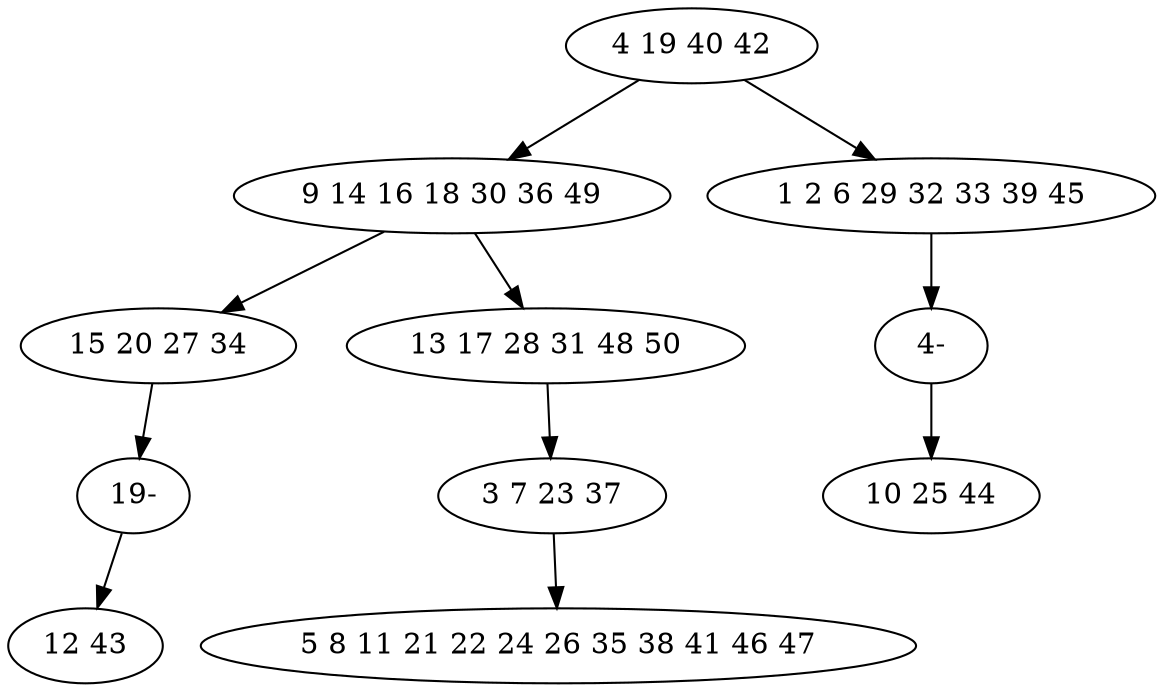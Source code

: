 digraph true_tree {
	"0" -> "1"
	"1" -> "2"
	"0" -> "3"
	"1" -> "4"
	"2" -> "10"
	"4" -> "6"
	"6" -> "7"
	"3" -> "9"
	"9" -> "8"
	"10" -> "5"
	"0" [label="4 19 40 42"];
	"1" [label="9 14 16 18 30 36 49"];
	"2" [label="15 20 27 34"];
	"3" [label="1 2 6 29 32 33 39 45"];
	"4" [label="13 17 28 31 48 50"];
	"5" [label="12 43"];
	"6" [label="3 7 23 37"];
	"7" [label="5 8 11 21 22 24 26 35 38 41 46 47"];
	"8" [label="10 25 44"];
	"9" [label="4-"];
	"10" [label="19-"];
}

